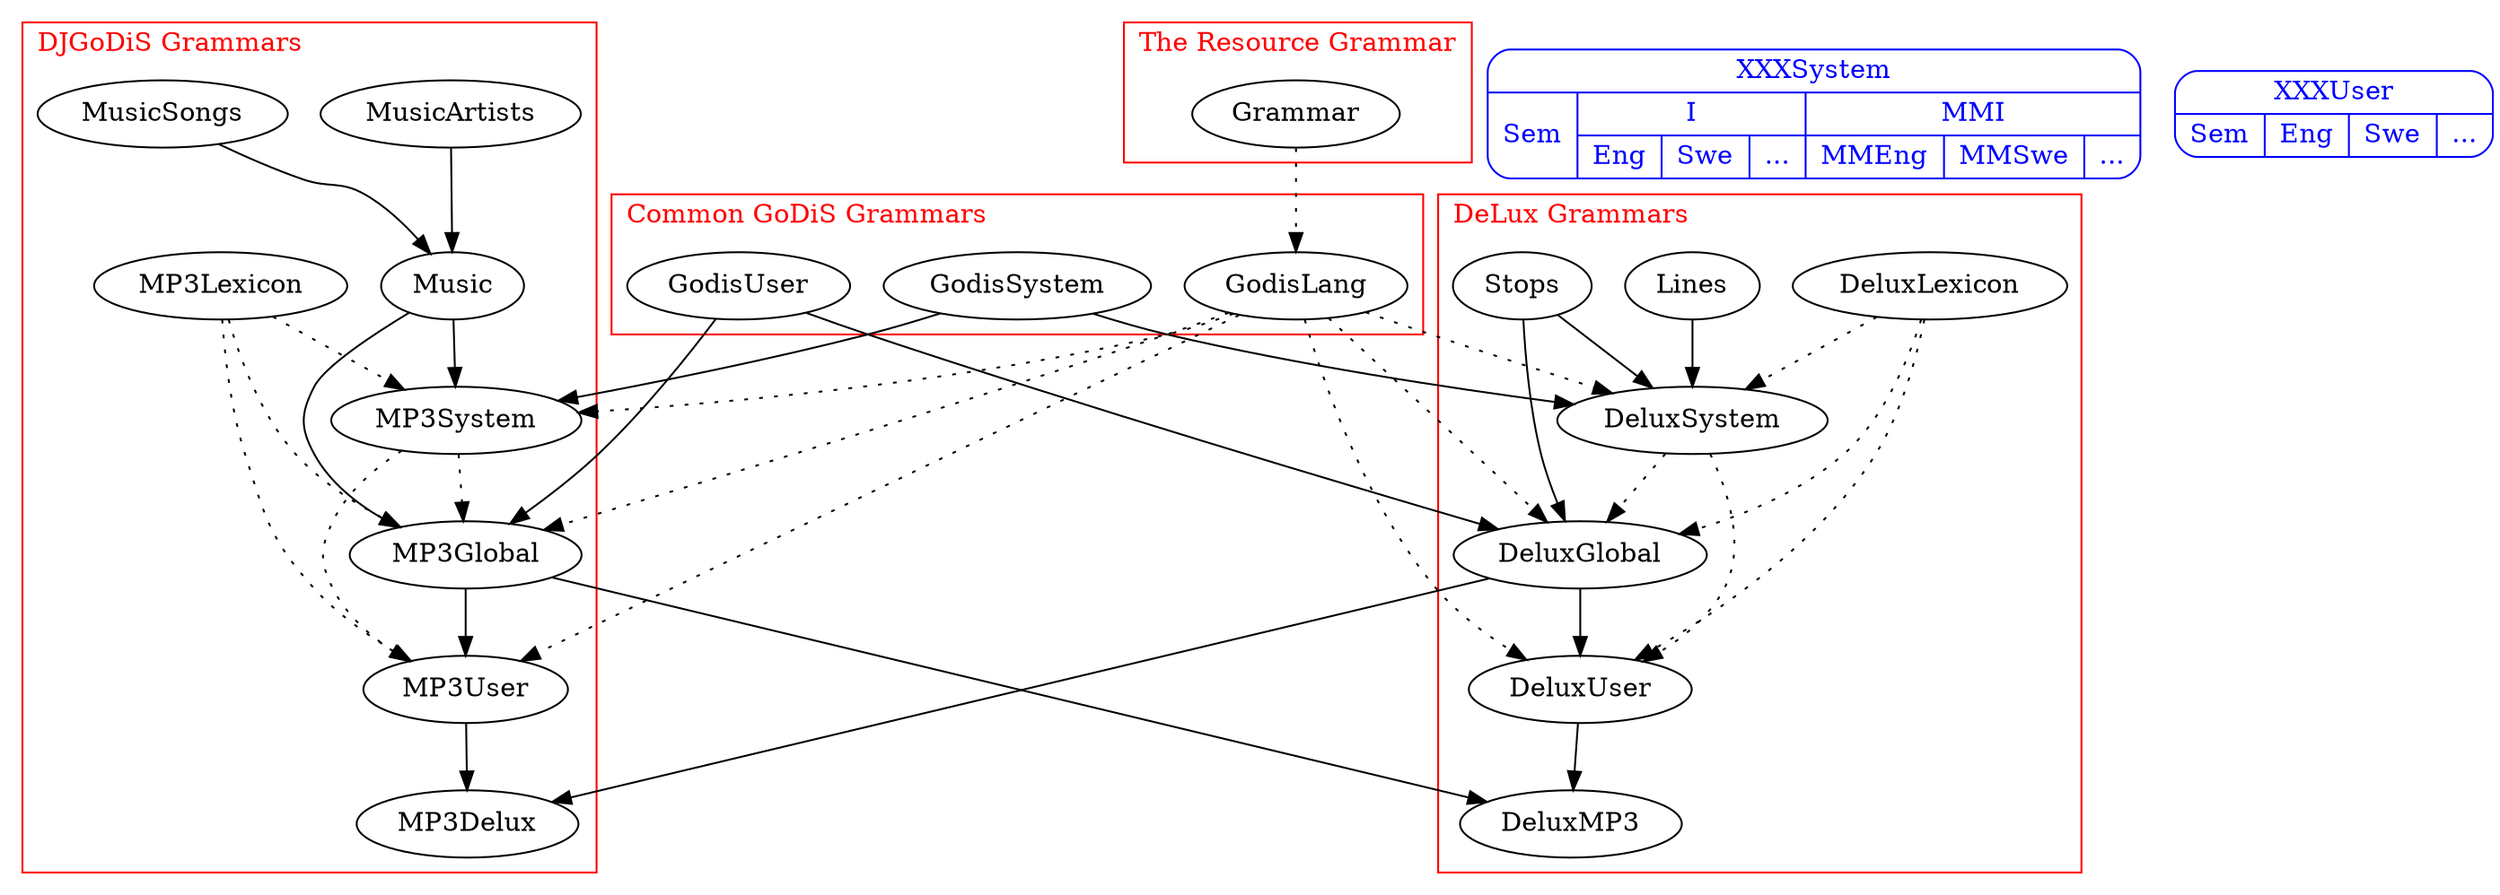 digraph modulgraf {

labeljust = l;
color = red;
fontcolor = red;

subgraph cluster_Resource {
	label = "The Resource Grammar";
	Grammar;
}

subgraph cluster_Common {
	label = "Common GoDiS Grammars";
	GodisLang;
	GodisSystem;
	GodisUser;
}

edge [style=dotted];
Grammar -> GodisLang;

subgraph cluster_MP3 {
	label = "DJGoDiS Grammars";
	MP3System;
	MP3Lexicon;
	MP3Global;
	MP3User;
	MP3Delux;
	Music;
	MusicArtists;
	MusicSongs;

	edge [style=solid];
	MusicArtists -> Music;
	MusicSongs -> Music;
	Music -> MP3System;
	Music -> MP3Global;
	MP3Global -> MP3User;
	MP3User -> MP3Delux;

	edge [style=dotted];
	MP3Lexicon -> MP3System;
	MP3Lexicon -> MP3Global;
	MP3Lexicon -> MP3User;
	MP3System -> MP3Global;
	MP3System -> MP3User;
}

edge [style=solid];
GodisSystem -> MP3System;
GodisUser -> MP3Global;

edge [style=dotted];
GodisLang -> MP3System;
GodisLang -> MP3Global;
GodisLang -> MP3User;

subgraph cluster_Delux {
	label = "DeLux Grammars";
	DeluxSystem;
	DeluxLexicon;
	DeluxGlobal;
	DeluxUser;
	DeluxMP3;
	Stops;
	Lines;

	edge [style=solid];
	Stops -> DeluxSystem;
	Lines -> DeluxSystem;
	Stops -> DeluxGlobal;
	DeluxGlobal -> DeluxUser;
	DeluxUser -> DeluxMP3;

	edge [style=dotted];
	DeluxLexicon -> DeluxSystem;
	DeluxLexicon -> DeluxGlobal;
	DeluxLexicon -> DeluxUser;
	DeluxSystem -> DeluxGlobal;
	DeluxSystem -> DeluxUser;
}

edge [style=solid];
GodisSystem -> DeluxSystem;
GodisUser -> DeluxGlobal;

edge [style=dotted];
GodisLang -> DeluxSystem;
GodisLang -> DeluxGlobal;
GodisLang -> DeluxUser;

edge [style=solid];
MP3Global -> DeluxMP3;
DeluxGlobal -> MP3Delux;

node [shape=Mrecord,color=blue,fontcolor=blue];
XXXSystem [label="{XXXSystem | {Sem | {I | {Eng | Swe | ...}} | {MMI | {MMEng | MMSwe | ...}}}}"];
XXXUser [label="{XXXUser | {Sem | Eng | Swe | ...}}"];


}
